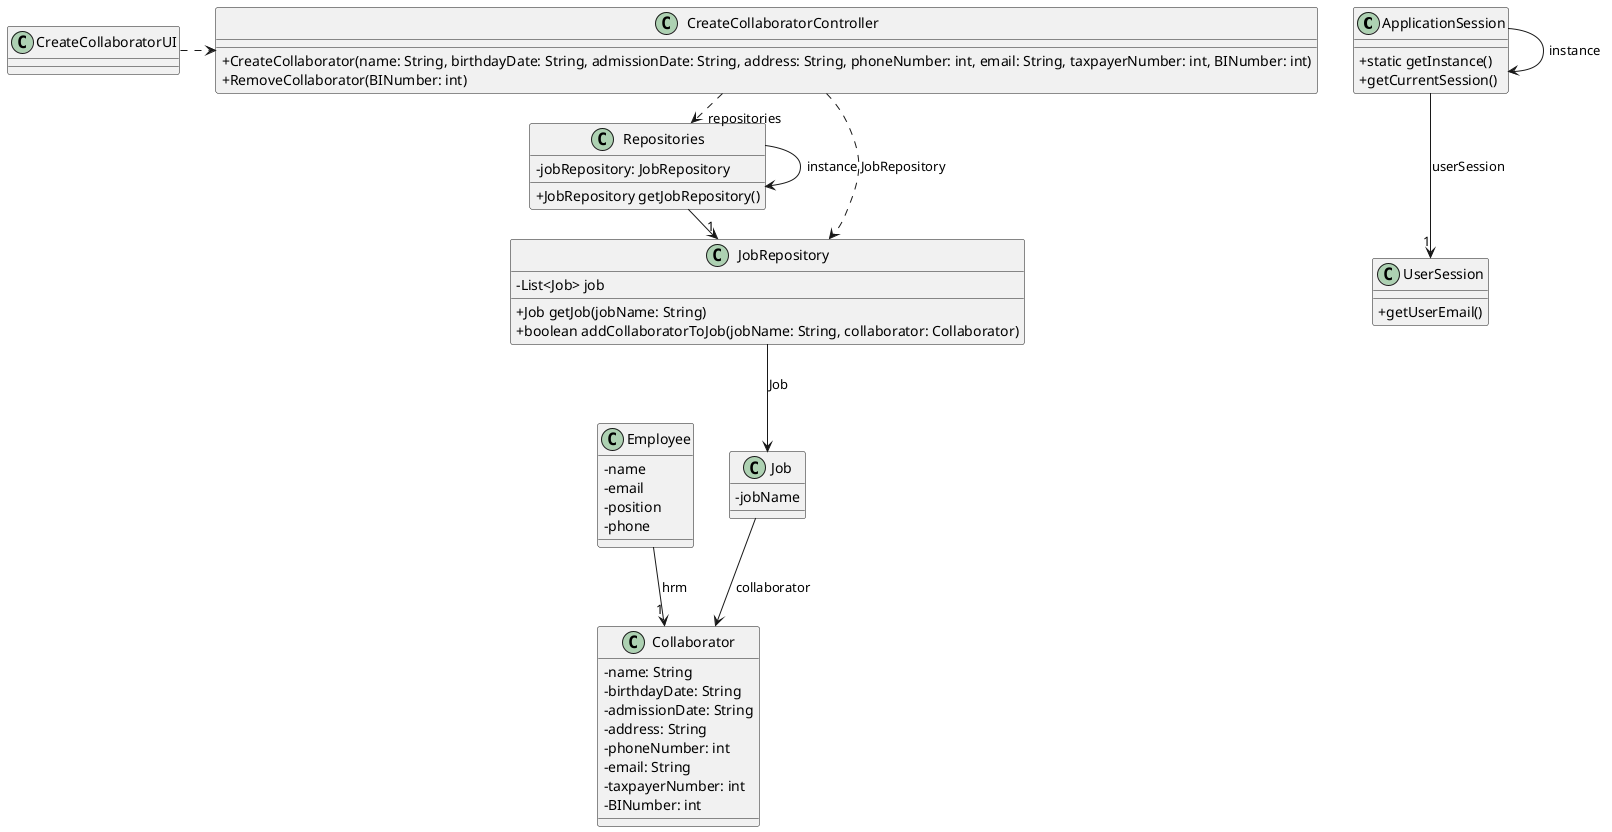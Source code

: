 @startuml

'skinparam monochrome true
skinparam packageStyle rectangle
skinparam shadowing false
skinparam linetype polyline
skinparam linetype orto

skinparam classAttributeIconSize 0

'left to right direction

class ApplicationSession
{
    + static getInstance()
    + getCurrentSession()
}

class UserSession
{
    + getUserEmail()
}

class Employee {
    - name
    - email
    - position
    - phone
}

class Job {
    - jobName
}

class Collaborator {
    - name: String
    - birthdayDate: String
    - admissionDate: String
    - address: String
    - phoneNumber: int
    - email: String
    - taxpayerNumber: int
    - BINumber: int
}

class JobRepository{
    - List<Job> job
    + Job getJob(jobName: String)
    + boolean addCollaboratorToJob(jobName: String, collaborator: Collaborator)
}

class CreateCollaboratorUI {
}

class Repositories{
    - jobRepository: JobRepository

    + JobRepository getJobRepository()
}

class CreateCollaboratorController {
    + CreateCollaborator(name: String, birthdayDate: String, admissionDate: String, address: String, phoneNumber: int, email: String, taxpayerNumber: int, BINumber: int)
    + RemoveCollaborator(BINumber: int)
}

Repositories -> Repositories : instance
ApplicationSession -> ApplicationSession : instance

CreateCollaboratorUI .> CreateCollaboratorController

CreateCollaboratorController .> Repositories : repositories

Repositories -> "1" JobRepository

CreateCollaboratorController ..> JobRepository : JobRepository

' Legenda
JobRepository --> Job : Job
Job --> Collaborator : collaborator

ApplicationSession --> "1" UserSession : userSession

' Adding collaborator functionality
Employee --> "1" Collaborator : hrm

@enduml
